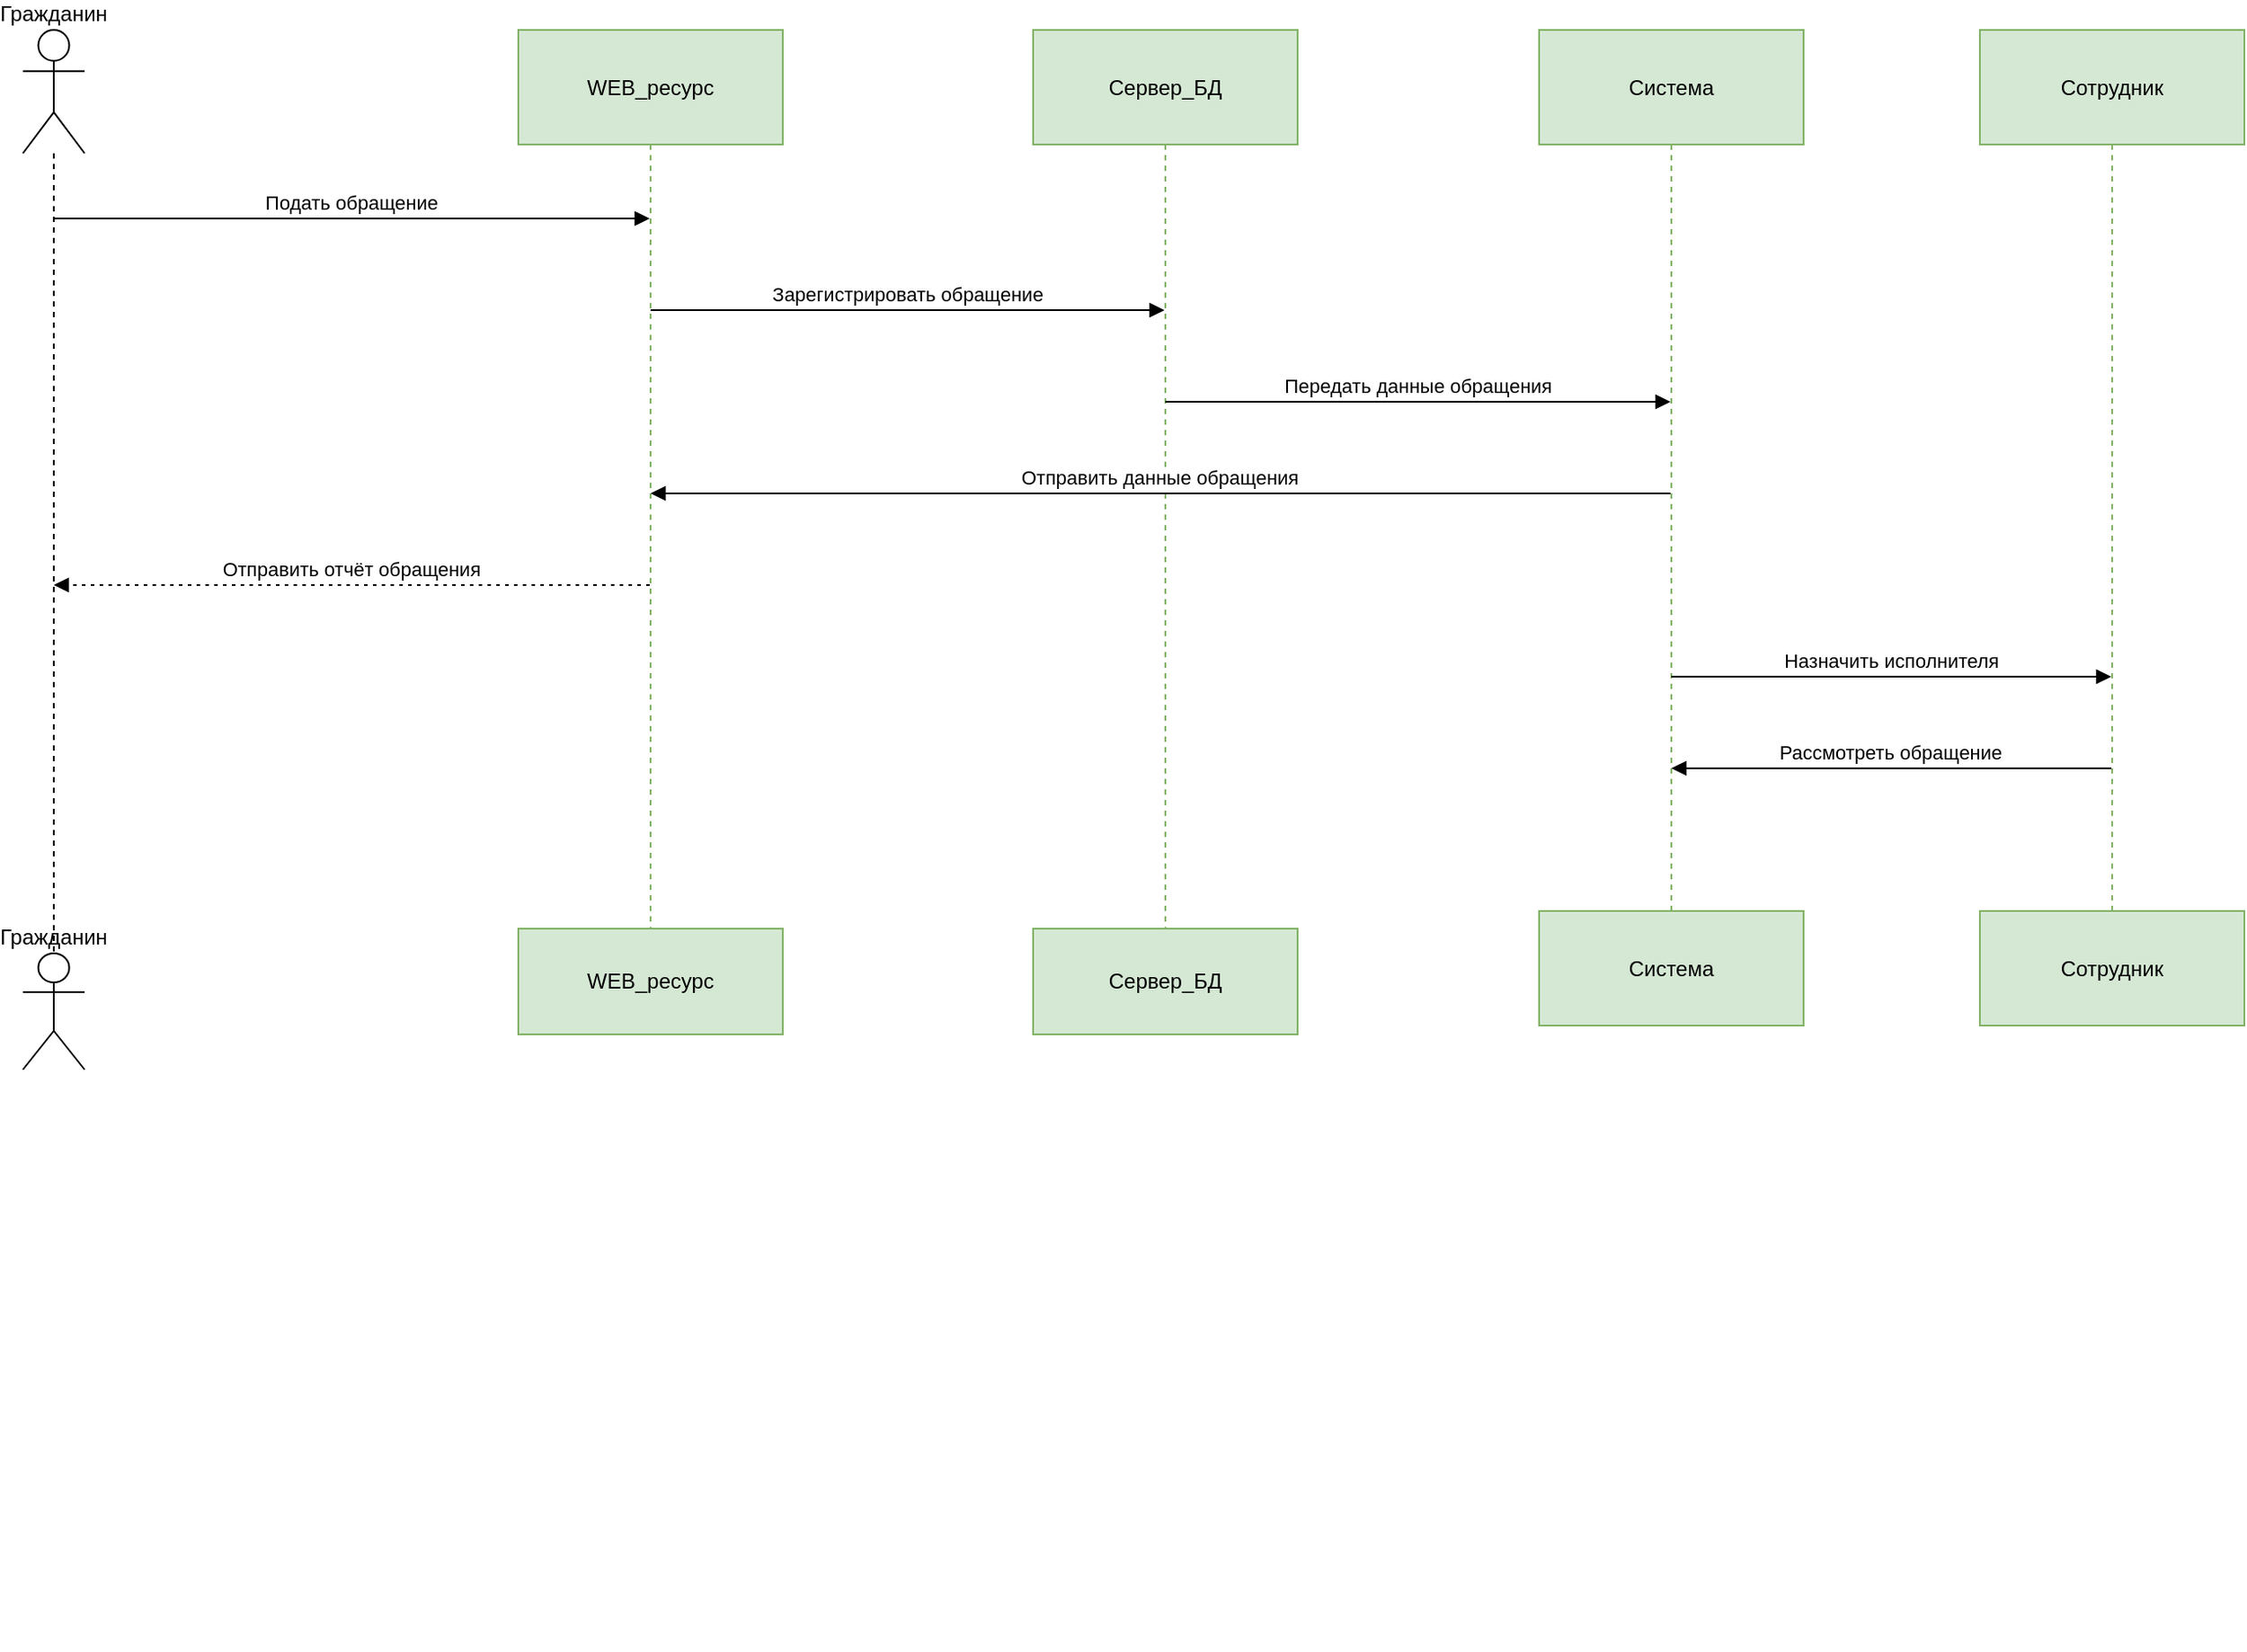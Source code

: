 <mxfile>
    <diagram name="Страница — 1" id="_IVsBIt8aCaZtw_M675m">
        <mxGraphModel dx="935" dy="779" grid="1" gridSize="10" guides="1" tooltips="1" connect="1" arrows="1" fold="1" page="1" pageScale="1" pageWidth="827" pageHeight="1169" math="0" shadow="0">
            <root>
                <mxCell id="0"/>
                <mxCell id="1" parent="0"/>
                <mxCell id="mCaKX1DlY6IQvap0C6ZN-1" value="Гражданин" style="shape=umlLifeline;perimeter=lifelinePerimeter;whiteSpace=wrap;container=1;dropTarget=0;collapsible=0;recursiveResize=0;outlineConnect=0;portConstraint=eastwest;newEdgeStyle={&quot;edgeStyle&quot;:&quot;elbowEdgeStyle&quot;,&quot;elbow&quot;:&quot;vertical&quot;,&quot;curved&quot;:0,&quot;rounded&quot;:0};participant=umlActor;verticalAlign=bottom;labelPosition=center;verticalLabelPosition=top;align=center;size=70;" parent="1" vertex="1">
                    <mxGeometry x="20" y="20" width="35" height="524" as="geometry"/>
                </mxCell>
                <mxCell id="mCaKX1DlY6IQvap0C6ZN-2" value="" style="points=[];perimeter=orthogonalPerimeter;outlineConnect=0;targetShapes=umlLifeline;portConstraint=eastwest;newEdgeStyle={&quot;edgeStyle&quot;:&quot;elbowEdgeStyle&quot;,&quot;elbow&quot;:&quot;vertical&quot;,&quot;curved&quot;:0,&quot;rounded&quot;:0}" parent="mCaKX1DlY6IQvap0C6ZN-1" vertex="1">
                    <mxGeometry x="12.5" y="107" width="10" as="geometry"/>
                </mxCell>
                <mxCell id="mCaKX1DlY6IQvap0C6ZN-3" value="WEB_ресурс" style="shape=umlLifeline;perimeter=lifelinePerimeter;whiteSpace=wrap;container=1;dropTarget=0;collapsible=0;recursiveResize=0;outlineConnect=0;portConstraint=eastwest;newEdgeStyle={&quot;edgeStyle&quot;:&quot;elbowEdgeStyle&quot;,&quot;elbow&quot;:&quot;vertical&quot;,&quot;curved&quot;:0,&quot;rounded&quot;:0};size=65;fillColor=#d5e8d4;strokeColor=#82b366;" parent="1" vertex="1">
                    <mxGeometry x="301" y="20" width="150" height="510" as="geometry"/>
                </mxCell>
                <mxCell id="mCaKX1DlY6IQvap0C6ZN-4" value="" style="points=[];perimeter=orthogonalPerimeter;outlineConnect=0;targetShapes=umlLifeline;portConstraint=eastwest;newEdgeStyle={&quot;edgeStyle&quot;:&quot;elbowEdgeStyle&quot;,&quot;elbow&quot;:&quot;vertical&quot;,&quot;curved&quot;:0,&quot;rounded&quot;:0}" parent="mCaKX1DlY6IQvap0C6ZN-3" vertex="1">
                    <mxGeometry x="70" y="159" width="10" as="geometry"/>
                </mxCell>
                <mxCell id="mCaKX1DlY6IQvap0C6ZN-5" value="" style="points=[];perimeter=orthogonalPerimeter;outlineConnect=0;targetShapes=umlLifeline;portConstraint=eastwest;newEdgeStyle={&quot;edgeStyle&quot;:&quot;elbowEdgeStyle&quot;,&quot;elbow&quot;:&quot;vertical&quot;,&quot;curved&quot;:0,&quot;rounded&quot;:0}" parent="mCaKX1DlY6IQvap0C6ZN-3" vertex="1">
                    <mxGeometry x="70" y="315" width="10" as="geometry"/>
                </mxCell>
                <mxCell id="mCaKX1DlY6IQvap0C6ZN-6" value="Сервер_БД" style="shape=umlLifeline;perimeter=lifelinePerimeter;whiteSpace=wrap;container=1;dropTarget=0;collapsible=0;recursiveResize=0;outlineConnect=0;portConstraint=eastwest;newEdgeStyle={&quot;edgeStyle&quot;:&quot;elbowEdgeStyle&quot;,&quot;elbow&quot;:&quot;vertical&quot;,&quot;curved&quot;:0,&quot;rounded&quot;:0};size=65;fillColor=#d5e8d4;strokeColor=#82b366;" parent="1" vertex="1">
                    <mxGeometry x="593" y="20" width="150" height="524" as="geometry"/>
                </mxCell>
                <mxCell id="mCaKX1DlY6IQvap0C6ZN-7" value="" style="points=[];perimeter=orthogonalPerimeter;outlineConnect=0;targetShapes=umlLifeline;portConstraint=eastwest;newEdgeStyle={&quot;edgeStyle&quot;:&quot;elbowEdgeStyle&quot;,&quot;elbow&quot;:&quot;vertical&quot;,&quot;curved&quot;:0,&quot;rounded&quot;:0}" parent="mCaKX1DlY6IQvap0C6ZN-6" vertex="1">
                    <mxGeometry x="70" y="211" width="10" as="geometry"/>
                </mxCell>
                <mxCell id="mCaKX1DlY6IQvap0C6ZN-8" value="Система" style="shape=umlLifeline;perimeter=lifelinePerimeter;whiteSpace=wrap;container=1;dropTarget=0;collapsible=0;recursiveResize=0;outlineConnect=0;portConstraint=eastwest;newEdgeStyle={&quot;edgeStyle&quot;:&quot;elbowEdgeStyle&quot;,&quot;elbow&quot;:&quot;vertical&quot;,&quot;curved&quot;:0,&quot;rounded&quot;:0};size=65;fillColor=#d5e8d4;strokeColor=#82b366;" parent="1" vertex="1">
                    <mxGeometry x="880" y="20" width="150" height="524" as="geometry"/>
                </mxCell>
                <mxCell id="mCaKX1DlY6IQvap0C6ZN-9" value="" style="points=[];perimeter=orthogonalPerimeter;outlineConnect=0;targetShapes=umlLifeline;portConstraint=eastwest;newEdgeStyle={&quot;edgeStyle&quot;:&quot;elbowEdgeStyle&quot;,&quot;elbow&quot;:&quot;vertical&quot;,&quot;curved&quot;:0,&quot;rounded&quot;:0}" parent="mCaKX1DlY6IQvap0C6ZN-8" vertex="1">
                    <mxGeometry x="70" y="263" width="10" as="geometry"/>
                </mxCell>
                <mxCell id="mCaKX1DlY6IQvap0C6ZN-10" value="" style="points=[];perimeter=orthogonalPerimeter;outlineConnect=0;targetShapes=umlLifeline;portConstraint=eastwest;newEdgeStyle={&quot;edgeStyle&quot;:&quot;elbowEdgeStyle&quot;,&quot;elbow&quot;:&quot;vertical&quot;,&quot;curved&quot;:0,&quot;rounded&quot;:0}" parent="mCaKX1DlY6IQvap0C6ZN-8" vertex="1">
                    <mxGeometry x="70" y="367" width="10" as="geometry"/>
                </mxCell>
                <mxCell id="mCaKX1DlY6IQvap0C6ZN-11" value="Сотрудник" style="shape=umlLifeline;perimeter=lifelinePerimeter;whiteSpace=wrap;container=1;dropTarget=0;collapsible=0;recursiveResize=0;outlineConnect=0;portConstraint=eastwest;newEdgeStyle={&quot;edgeStyle&quot;:&quot;elbowEdgeStyle&quot;,&quot;elbow&quot;:&quot;vertical&quot;,&quot;curved&quot;:0,&quot;rounded&quot;:0};size=65;fillColor=#d5e8d4;strokeColor=#82b366;" parent="1" vertex="1">
                    <mxGeometry x="1130" y="20" width="150" height="524" as="geometry"/>
                </mxCell>
                <mxCell id="mCaKX1DlY6IQvap0C6ZN-12" value="" style="points=[];perimeter=orthogonalPerimeter;outlineConnect=0;targetShapes=umlLifeline;portConstraint=eastwest;newEdgeStyle={&quot;edgeStyle&quot;:&quot;elbowEdgeStyle&quot;,&quot;elbow&quot;:&quot;vertical&quot;,&quot;curved&quot;:0,&quot;rounded&quot;:0}" parent="mCaKX1DlY6IQvap0C6ZN-11" vertex="1">
                    <mxGeometry x="70" y="419" width="10" as="geometry"/>
                </mxCell>
                <mxCell id="mCaKX1DlY6IQvap0C6ZN-13" value="Подать обращение" style="verticalAlign=bottom;edgeStyle=elbowEdgeStyle;elbow=vertical;curved=0;rounded=0;endArrow=block;" parent="1" source="mCaKX1DlY6IQvap0C6ZN-1" target="mCaKX1DlY6IQvap0C6ZN-3" edge="1">
                    <mxGeometry relative="1" as="geometry">
                        <Array as="points">
                            <mxPoint x="244" y="127"/>
                        </Array>
                    </mxGeometry>
                </mxCell>
                <mxCell id="mCaKX1DlY6IQvap0C6ZN-14" value="Зарегистрировать обращение" style="verticalAlign=bottom;edgeStyle=elbowEdgeStyle;elbow=vertical;curved=0;rounded=0;endArrow=block;" parent="1" source="mCaKX1DlY6IQvap0C6ZN-3" target="mCaKX1DlY6IQvap0C6ZN-6" edge="1">
                    <mxGeometry relative="1" as="geometry">
                        <Array as="points">
                            <mxPoint x="531" y="179"/>
                        </Array>
                    </mxGeometry>
                </mxCell>
                <mxCell id="mCaKX1DlY6IQvap0C6ZN-15" value="Передать данные обращения" style="verticalAlign=bottom;edgeStyle=elbowEdgeStyle;elbow=vertical;curved=0;rounded=0;endArrow=block;" parent="1" source="mCaKX1DlY6IQvap0C6ZN-6" target="mCaKX1DlY6IQvap0C6ZN-8" edge="1">
                    <mxGeometry relative="1" as="geometry">
                        <Array as="points">
                            <mxPoint x="820" y="231"/>
                        </Array>
                    </mxGeometry>
                </mxCell>
                <mxCell id="mCaKX1DlY6IQvap0C6ZN-16" value="Отправить данные обращения" style="verticalAlign=bottom;edgeStyle=elbowEdgeStyle;elbow=vertical;curved=0;rounded=0;endArrow=block;" parent="1" source="mCaKX1DlY6IQvap0C6ZN-8" target="mCaKX1DlY6IQvap0C6ZN-3" edge="1">
                    <mxGeometry relative="1" as="geometry">
                        <Array as="points">
                            <mxPoint x="677" y="283"/>
                        </Array>
                    </mxGeometry>
                </mxCell>
                <mxCell id="mCaKX1DlY6IQvap0C6ZN-17" value="Отправить отчёт обращения" style="verticalAlign=bottom;edgeStyle=elbowEdgeStyle;elbow=vertical;curved=0;rounded=0;dashed=1;dashPattern=2 3;endArrow=block;" parent="1" source="mCaKX1DlY6IQvap0C6ZN-3" target="mCaKX1DlY6IQvap0C6ZN-1" edge="1">
                    <mxGeometry relative="1" as="geometry">
                        <Array as="points">
                            <mxPoint x="247" y="335"/>
                        </Array>
                    </mxGeometry>
                </mxCell>
                <mxCell id="mCaKX1DlY6IQvap0C6ZN-18" value="Назначить исполнителя" style="verticalAlign=bottom;edgeStyle=elbowEdgeStyle;elbow=vertical;curved=0;rounded=0;endArrow=block;" parent="1" source="mCaKX1DlY6IQvap0C6ZN-8" target="mCaKX1DlY6IQvap0C6ZN-11" edge="1">
                    <mxGeometry relative="1" as="geometry">
                        <Array as="points">
                            <mxPoint x="1089" y="387"/>
                        </Array>
                    </mxGeometry>
                </mxCell>
                <mxCell id="mCaKX1DlY6IQvap0C6ZN-19" value="Рассмотреть обращение" style="verticalAlign=bottom;edgeStyle=elbowEdgeStyle;elbow=vertical;curved=0;rounded=0;endArrow=block;" parent="1" source="mCaKX1DlY6IQvap0C6ZN-11" target="mCaKX1DlY6IQvap0C6ZN-8" edge="1">
                    <mxGeometry relative="1" as="geometry">
                        <Array as="points">
                            <mxPoint x="1092" y="439"/>
                        </Array>
                    </mxGeometry>
                </mxCell>
                <mxCell id="mCaKX1DlY6IQvap0C6ZN-39" value="Гражданин" style="shape=umlLifeline;perimeter=lifelinePerimeter;whiteSpace=wrap;container=1;dropTarget=0;collapsible=0;recursiveResize=0;outlineConnect=0;portConstraint=eastwest;newEdgeStyle={&quot;edgeStyle&quot;:&quot;elbowEdgeStyle&quot;,&quot;elbow&quot;:&quot;vertical&quot;,&quot;curved&quot;:0,&quot;rounded&quot;:0};participant=umlActor;verticalAlign=bottom;labelPosition=center;verticalLabelPosition=top;align=center;size=70;" parent="1" vertex="1">
                    <mxGeometry x="20" y="544" width="35" height="66" as="geometry"/>
                </mxCell>
                <mxCell id="mCaKX1DlY6IQvap0C6ZN-40" value="" style="points=[];perimeter=orthogonalPerimeter;outlineConnect=0;targetShapes=umlLifeline;portConstraint=eastwest;newEdgeStyle={&quot;edgeStyle&quot;:&quot;elbowEdgeStyle&quot;,&quot;elbow&quot;:&quot;vertical&quot;,&quot;curved&quot;:0,&quot;rounded&quot;:0}" parent="mCaKX1DlY6IQvap0C6ZN-39" vertex="1">
                    <mxGeometry x="12.5" y="107" width="10" as="geometry"/>
                </mxCell>
                <mxCell id="mCaKX1DlY6IQvap0C6ZN-41" value="WEB_ресурс" style="shape=umlLifeline;perimeter=lifelinePerimeter;whiteSpace=wrap;container=1;dropTarget=0;collapsible=0;recursiveResize=0;outlineConnect=0;portConstraint=eastwest;newEdgeStyle={&quot;edgeStyle&quot;:&quot;elbowEdgeStyle&quot;,&quot;elbow&quot;:&quot;vertical&quot;,&quot;curved&quot;:0,&quot;rounded&quot;:0};size=65;fillColor=#d5e8d4;strokeColor=#82b366;" parent="1" vertex="1">
                    <mxGeometry x="301" y="530" width="150" height="60" as="geometry"/>
                </mxCell>
                <mxCell id="mCaKX1DlY6IQvap0C6ZN-42" value="" style="points=[];perimeter=orthogonalPerimeter;outlineConnect=0;targetShapes=umlLifeline;portConstraint=eastwest;newEdgeStyle={&quot;edgeStyle&quot;:&quot;elbowEdgeStyle&quot;,&quot;elbow&quot;:&quot;vertical&quot;,&quot;curved&quot;:0,&quot;rounded&quot;:0}" parent="mCaKX1DlY6IQvap0C6ZN-41" vertex="1">
                    <mxGeometry x="70" y="159" width="10" as="geometry"/>
                </mxCell>
                <mxCell id="mCaKX1DlY6IQvap0C6ZN-43" value="" style="points=[];perimeter=orthogonalPerimeter;outlineConnect=0;targetShapes=umlLifeline;portConstraint=eastwest;newEdgeStyle={&quot;edgeStyle&quot;:&quot;elbowEdgeStyle&quot;,&quot;elbow&quot;:&quot;vertical&quot;,&quot;curved&quot;:0,&quot;rounded&quot;:0}" parent="mCaKX1DlY6IQvap0C6ZN-41" vertex="1">
                    <mxGeometry x="70" y="315" width="10" as="geometry"/>
                </mxCell>
                <mxCell id="mCaKX1DlY6IQvap0C6ZN-44" value="Сервер_БД" style="shape=umlLifeline;perimeter=lifelinePerimeter;whiteSpace=wrap;container=1;dropTarget=0;collapsible=0;recursiveResize=0;outlineConnect=0;portConstraint=eastwest;newEdgeStyle={&quot;edgeStyle&quot;:&quot;elbowEdgeStyle&quot;,&quot;elbow&quot;:&quot;vertical&quot;,&quot;curved&quot;:0,&quot;rounded&quot;:0};size=65;fillColor=#d5e8d4;strokeColor=#82b366;" parent="1" vertex="1">
                    <mxGeometry x="593" y="530" width="150" height="60" as="geometry"/>
                </mxCell>
                <mxCell id="mCaKX1DlY6IQvap0C6ZN-45" value="" style="points=[];perimeter=orthogonalPerimeter;outlineConnect=0;targetShapes=umlLifeline;portConstraint=eastwest;newEdgeStyle={&quot;edgeStyle&quot;:&quot;elbowEdgeStyle&quot;,&quot;elbow&quot;:&quot;vertical&quot;,&quot;curved&quot;:0,&quot;rounded&quot;:0}" parent="mCaKX1DlY6IQvap0C6ZN-44" vertex="1">
                    <mxGeometry x="70" y="211" width="10" as="geometry"/>
                </mxCell>
                <mxCell id="mCaKX1DlY6IQvap0C6ZN-46" value="Система" style="shape=umlLifeline;perimeter=lifelinePerimeter;whiteSpace=wrap;container=1;dropTarget=0;collapsible=0;recursiveResize=0;outlineConnect=0;portConstraint=eastwest;newEdgeStyle={&quot;edgeStyle&quot;:&quot;elbowEdgeStyle&quot;,&quot;elbow&quot;:&quot;vertical&quot;,&quot;curved&quot;:0,&quot;rounded&quot;:0};size=65;fillColor=#d5e8d4;strokeColor=#82b366;" parent="1" vertex="1">
                    <mxGeometry x="880" y="520" width="150" height="65" as="geometry"/>
                </mxCell>
                <mxCell id="mCaKX1DlY6IQvap0C6ZN-47" value="" style="points=[];perimeter=orthogonalPerimeter;outlineConnect=0;targetShapes=umlLifeline;portConstraint=eastwest;newEdgeStyle={&quot;edgeStyle&quot;:&quot;elbowEdgeStyle&quot;,&quot;elbow&quot;:&quot;vertical&quot;,&quot;curved&quot;:0,&quot;rounded&quot;:0}" parent="mCaKX1DlY6IQvap0C6ZN-46" vertex="1">
                    <mxGeometry x="70" y="263" width="10" as="geometry"/>
                </mxCell>
                <mxCell id="mCaKX1DlY6IQvap0C6ZN-48" value="" style="points=[];perimeter=orthogonalPerimeter;outlineConnect=0;targetShapes=umlLifeline;portConstraint=eastwest;newEdgeStyle={&quot;edgeStyle&quot;:&quot;elbowEdgeStyle&quot;,&quot;elbow&quot;:&quot;vertical&quot;,&quot;curved&quot;:0,&quot;rounded&quot;:0}" parent="mCaKX1DlY6IQvap0C6ZN-46" vertex="1">
                    <mxGeometry x="70" y="367" width="10" as="geometry"/>
                </mxCell>
                <mxCell id="mCaKX1DlY6IQvap0C6ZN-49" value="Сотрудник" style="shape=umlLifeline;perimeter=lifelinePerimeter;whiteSpace=wrap;container=1;dropTarget=0;collapsible=0;recursiveResize=0;outlineConnect=0;portConstraint=eastwest;newEdgeStyle={&quot;edgeStyle&quot;:&quot;elbowEdgeStyle&quot;,&quot;elbow&quot;:&quot;vertical&quot;,&quot;curved&quot;:0,&quot;rounded&quot;:0};size=65;fillColor=#d5e8d4;strokeColor=#82b366;" parent="1" vertex="1">
                    <mxGeometry x="1130" y="520" width="150" height="65" as="geometry"/>
                </mxCell>
                <mxCell id="mCaKX1DlY6IQvap0C6ZN-50" value="" style="points=[];perimeter=orthogonalPerimeter;outlineConnect=0;targetShapes=umlLifeline;portConstraint=eastwest;newEdgeStyle={&quot;edgeStyle&quot;:&quot;elbowEdgeStyle&quot;,&quot;elbow&quot;:&quot;vertical&quot;,&quot;curved&quot;:0,&quot;rounded&quot;:0}" parent="mCaKX1DlY6IQvap0C6ZN-49" vertex="1">
                    <mxGeometry x="70" y="419" width="10" as="geometry"/>
                </mxCell>
            </root>
        </mxGraphModel>
    </diagram>
</mxfile>